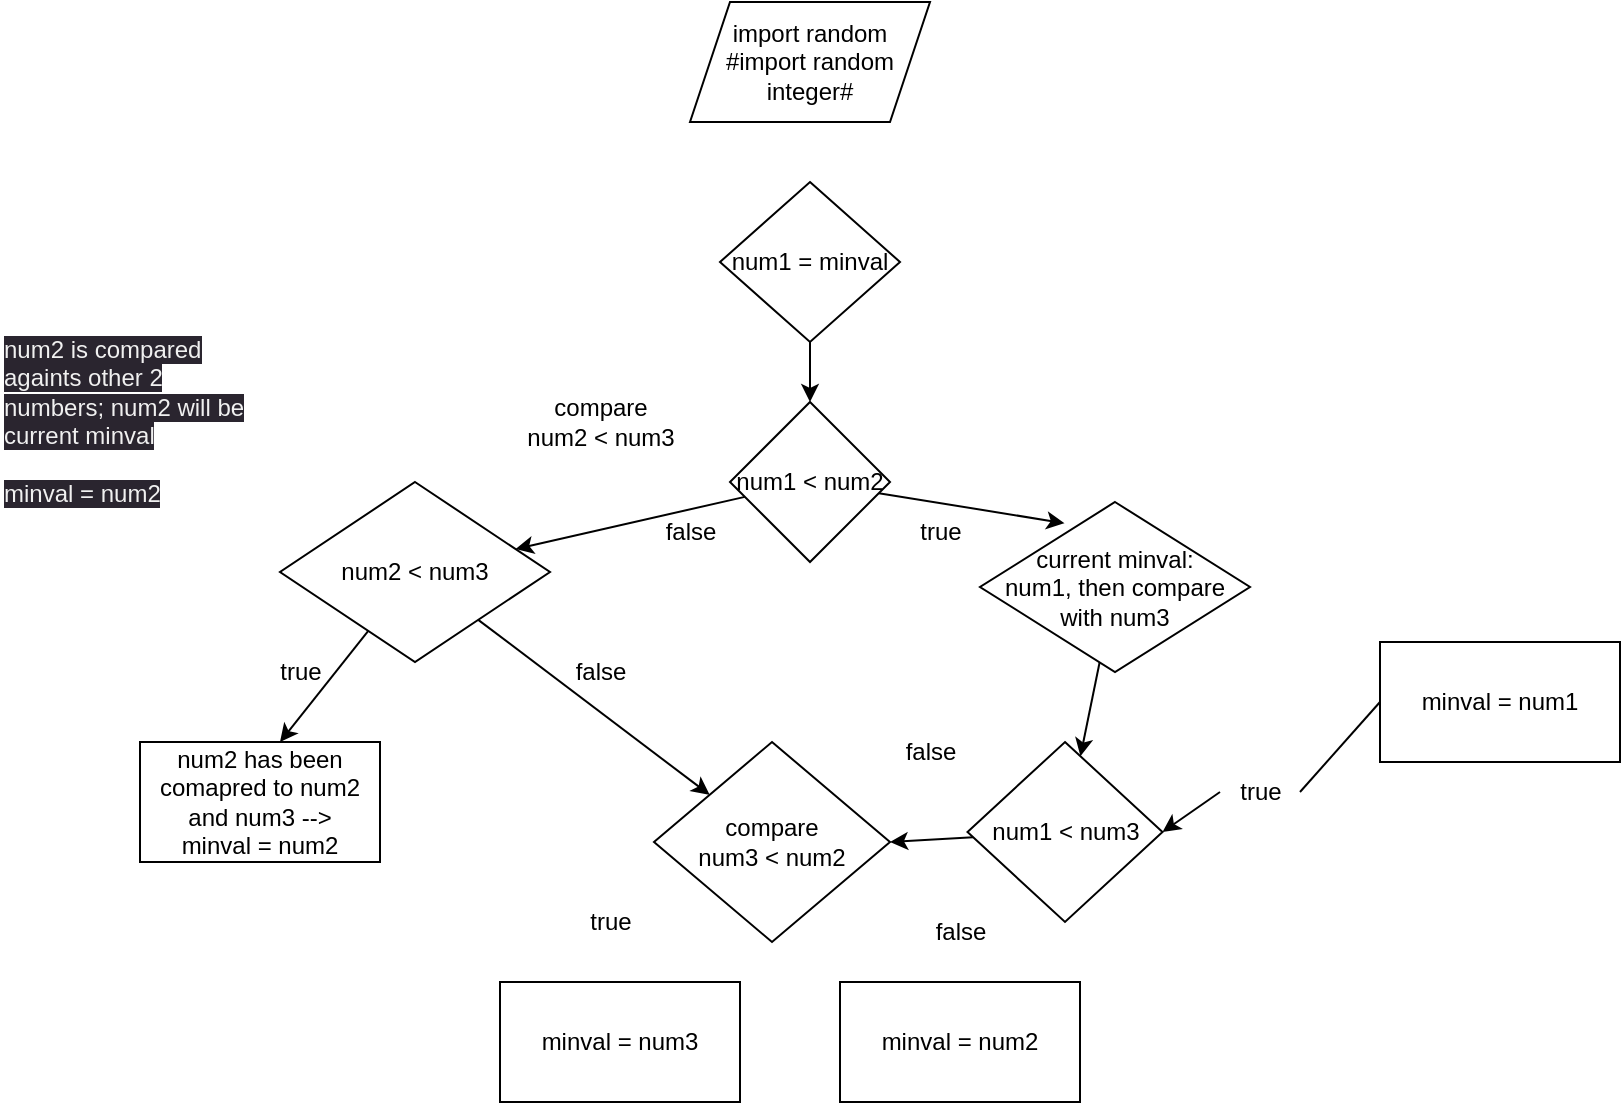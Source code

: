 <mxfile>
    <diagram id="2EhQvSlzZlmIHu2zFj5f" name="Page-1">
        <mxGraphModel dx="650" dy="392" grid="1" gridSize="10" guides="1" tooltips="1" connect="1" arrows="1" fold="1" page="1" pageScale="1" pageWidth="850" pageHeight="1100" math="0" shadow="0">
            <root>
                <mxCell id="0"/>
                <mxCell id="1" parent="0"/>
                <mxCell id="2" value="import random&lt;br&gt;#import random integer#" style="shape=parallelogram;perimeter=parallelogramPerimeter;whiteSpace=wrap;html=1;fixedSize=1;" vertex="1" parent="1">
                    <mxGeometry x="365" y="30" width="120" height="60" as="geometry"/>
                </mxCell>
                <mxCell id="8" style="edgeStyle=none;html=1;" edge="1" parent="1" source="3" target="5">
                    <mxGeometry relative="1" as="geometry"/>
                </mxCell>
                <mxCell id="3" value="num1 = minval" style="rhombus;whiteSpace=wrap;html=1;" vertex="1" parent="1">
                    <mxGeometry x="380" y="120" width="90" height="80" as="geometry"/>
                </mxCell>
                <mxCell id="13" style="edgeStyle=none;html=1;" edge="1" parent="1" source="5" target="11">
                    <mxGeometry relative="1" as="geometry"/>
                </mxCell>
                <mxCell id="14" style="edgeStyle=none;html=1;entryX=0.313;entryY=0.125;entryDx=0;entryDy=0;entryPerimeter=0;" edge="1" parent="1" source="5" target="12">
                    <mxGeometry relative="1" as="geometry"/>
                </mxCell>
                <mxCell id="5" value="num1 &amp;lt; num2" style="rhombus;whiteSpace=wrap;html=1;" vertex="1" parent="1">
                    <mxGeometry x="385" y="230" width="80" height="80" as="geometry"/>
                </mxCell>
                <mxCell id="9" value="true" style="text;html=1;align=center;verticalAlign=middle;resizable=0;points=[];autosize=1;strokeColor=none;fillColor=none;" vertex="1" parent="1">
                    <mxGeometry x="470" y="280" width="40" height="30" as="geometry"/>
                </mxCell>
                <mxCell id="10" value="false" style="text;html=1;align=center;verticalAlign=middle;resizable=0;points=[];autosize=1;strokeColor=none;fillColor=none;" vertex="1" parent="1">
                    <mxGeometry x="340" y="280" width="50" height="30" as="geometry"/>
                </mxCell>
                <mxCell id="20" style="edgeStyle=none;html=1;" edge="1" parent="1" source="11">
                    <mxGeometry relative="1" as="geometry">
                        <mxPoint x="160" y="400" as="targetPoint"/>
                    </mxGeometry>
                </mxCell>
                <mxCell id="29" style="edgeStyle=none;html=1;" edge="1" parent="1" source="11" target="23">
                    <mxGeometry relative="1" as="geometry">
                        <mxPoint x="360" y="400" as="targetPoint"/>
                    </mxGeometry>
                </mxCell>
                <mxCell id="11" value="num2 &amp;lt; num3" style="rhombus;whiteSpace=wrap;html=1;" vertex="1" parent="1">
                    <mxGeometry x="160" y="270" width="135" height="90" as="geometry"/>
                </mxCell>
                <mxCell id="34" style="edgeStyle=none;html=1;" edge="1" parent="1" source="12" target="15">
                    <mxGeometry relative="1" as="geometry"/>
                </mxCell>
                <mxCell id="12" value="current minval:&lt;br&gt;num1, then compare with num3" style="rhombus;whiteSpace=wrap;html=1;" vertex="1" parent="1">
                    <mxGeometry x="510" y="280" width="135" height="85" as="geometry"/>
                </mxCell>
                <mxCell id="35" style="edgeStyle=none;html=1;entryX=1;entryY=0.5;entryDx=0;entryDy=0;" edge="1" parent="1" source="15" target="23">
                    <mxGeometry relative="1" as="geometry"/>
                </mxCell>
                <mxCell id="15" value="num1 &amp;lt; num3" style="rhombus;whiteSpace=wrap;html=1;" vertex="1" parent="1">
                    <mxGeometry x="503.75" y="400" width="97.5" height="90" as="geometry"/>
                </mxCell>
                <mxCell id="18" value="true" style="text;html=1;align=center;verticalAlign=middle;resizable=0;points=[];autosize=1;strokeColor=none;fillColor=none;" vertex="1" parent="1">
                    <mxGeometry x="150" y="350" width="40" height="30" as="geometry"/>
                </mxCell>
                <mxCell id="21" value="false" style="text;html=1;align=center;verticalAlign=middle;resizable=0;points=[];autosize=1;strokeColor=none;fillColor=none;" vertex="1" parent="1">
                    <mxGeometry x="460" y="390" width="50" height="30" as="geometry"/>
                </mxCell>
                <mxCell id="23" value="compare&lt;br&gt;num3 &amp;lt; num2" style="rhombus;whiteSpace=wrap;html=1;" vertex="1" parent="1">
                    <mxGeometry x="347" y="400" width="118" height="100" as="geometry"/>
                </mxCell>
                <mxCell id="25" style="edgeStyle=none;html=1;entryX=1;entryY=0.5;entryDx=0;entryDy=0;exitX=0;exitY=0.5;exitDx=0;exitDy=0;startArrow=none;" edge="1" parent="1" source="22" target="15">
                    <mxGeometry relative="1" as="geometry">
                        <mxPoint x="656.537" y="428.686" as="sourcePoint"/>
                        <Array as="points"/>
                    </mxGeometry>
                </mxCell>
                <mxCell id="27" value="&lt;span style=&quot;&quot;&gt;compare&lt;/span&gt;&lt;br style=&quot;&quot;&gt;&lt;span style=&quot;&quot;&gt;num2 &amp;lt; num3&lt;/span&gt;" style="text;html=1;align=center;verticalAlign=middle;resizable=0;points=[];autosize=1;strokeColor=none;fillColor=none;" vertex="1" parent="1">
                    <mxGeometry x="270" y="220" width="100" height="40" as="geometry"/>
                </mxCell>
                <mxCell id="28" value="&lt;span style=&quot;color: rgb(240, 240, 240); font-family: Helvetica; font-size: 12px; font-style: normal; font-variant-ligatures: normal; font-variant-caps: normal; font-weight: 400; letter-spacing: normal; orphans: 2; text-align: center; text-indent: 0px; text-transform: none; widows: 2; word-spacing: 0px; -webkit-text-stroke-width: 0px; background-color: rgb(42, 37, 47); text-decoration-thickness: initial; text-decoration-style: initial; text-decoration-color: initial; float: none; display: inline !important;&quot;&gt;num2 is compared againts other 2 numbers; num2 will be current minval&lt;/span&gt;&lt;br style=&quot;border-color: rgb(0, 0, 0); color: rgb(240, 240, 240); font-family: Helvetica; font-size: 12px; font-style: normal; font-variant-ligatures: normal; font-variant-caps: normal; font-weight: 400; letter-spacing: normal; orphans: 2; text-align: center; text-indent: 0px; text-transform: none; widows: 2; word-spacing: 0px; -webkit-text-stroke-width: 0px; background-color: rgb(42, 37, 47); text-decoration-thickness: initial; text-decoration-style: initial; text-decoration-color: initial;&quot;&gt;&lt;br style=&quot;border-color: rgb(0, 0, 0); color: rgb(240, 240, 240); font-family: Helvetica; font-size: 12px; font-style: normal; font-variant-ligatures: normal; font-variant-caps: normal; font-weight: 400; letter-spacing: normal; orphans: 2; text-align: center; text-indent: 0px; text-transform: none; widows: 2; word-spacing: 0px; -webkit-text-stroke-width: 0px; background-color: rgb(42, 37, 47); text-decoration-thickness: initial; text-decoration-style: initial; text-decoration-color: initial;&quot;&gt;&lt;span style=&quot;color: rgb(240, 240, 240); font-family: Helvetica; font-size: 12px; font-style: normal; font-variant-ligatures: normal; font-variant-caps: normal; font-weight: 400; letter-spacing: normal; orphans: 2; text-align: center; text-indent: 0px; text-transform: none; widows: 2; word-spacing: 0px; -webkit-text-stroke-width: 0px; background-color: rgb(42, 37, 47); text-decoration-thickness: initial; text-decoration-style: initial; text-decoration-color: initial; float: none; display: inline !important;&quot;&gt;minval = num2&lt;/span&gt;" style="text;whiteSpace=wrap;html=1;" vertex="1" parent="1">
                    <mxGeometry x="20" y="190" width="130" height="70" as="geometry"/>
                </mxCell>
                <mxCell id="30" value="false" style="text;html=1;align=center;verticalAlign=middle;resizable=0;points=[];autosize=1;strokeColor=none;fillColor=none;" vertex="1" parent="1">
                    <mxGeometry x="295" y="350" width="50" height="30" as="geometry"/>
                </mxCell>
                <mxCell id="32" value="minval = num1" style="whiteSpace=wrap;html=1;" vertex="1" parent="1">
                    <mxGeometry x="710" y="350" width="120" height="60" as="geometry"/>
                </mxCell>
                <mxCell id="33" value="" style="edgeStyle=none;html=1;entryX=1;entryY=0.5;entryDx=0;entryDy=0;exitX=0;exitY=0.5;exitDx=0;exitDy=0;endArrow=none;" edge="1" parent="1" source="32" target="22">
                    <mxGeometry relative="1" as="geometry">
                        <mxPoint x="690" y="430" as="sourcePoint"/>
                        <mxPoint x="601.25" y="435" as="targetPoint"/>
                        <Array as="points"/>
                    </mxGeometry>
                </mxCell>
                <mxCell id="22" value="true" style="text;html=1;align=center;verticalAlign=middle;resizable=0;points=[];autosize=1;strokeColor=none;fillColor=none;" vertex="1" parent="1">
                    <mxGeometry x="630" y="410" width="40" height="30" as="geometry"/>
                </mxCell>
                <mxCell id="36" value="num2 has been comapred to num2 and num3 --&amp;gt;&lt;br&gt;minval = num2" style="whiteSpace=wrap;html=1;" vertex="1" parent="1">
                    <mxGeometry x="90" y="400" width="120" height="60" as="geometry"/>
                </mxCell>
                <mxCell id="37" value="minval = num3" style="whiteSpace=wrap;html=1;" vertex="1" parent="1">
                    <mxGeometry x="270" y="520" width="120" height="60" as="geometry"/>
                </mxCell>
                <mxCell id="38" value="minval = num2" style="whiteSpace=wrap;html=1;" vertex="1" parent="1">
                    <mxGeometry x="440" y="520" width="120" height="60" as="geometry"/>
                </mxCell>
                <mxCell id="40" value="false" style="text;html=1;align=center;verticalAlign=middle;resizable=0;points=[];autosize=1;strokeColor=none;fillColor=none;" vertex="1" parent="1">
                    <mxGeometry x="475" y="480" width="50" height="30" as="geometry"/>
                </mxCell>
                <mxCell id="42" value="true" style="text;html=1;align=center;verticalAlign=middle;resizable=0;points=[];autosize=1;strokeColor=none;fillColor=none;" vertex="1" parent="1">
                    <mxGeometry x="305" y="475" width="40" height="30" as="geometry"/>
                </mxCell>
            </root>
        </mxGraphModel>
    </diagram>
</mxfile>